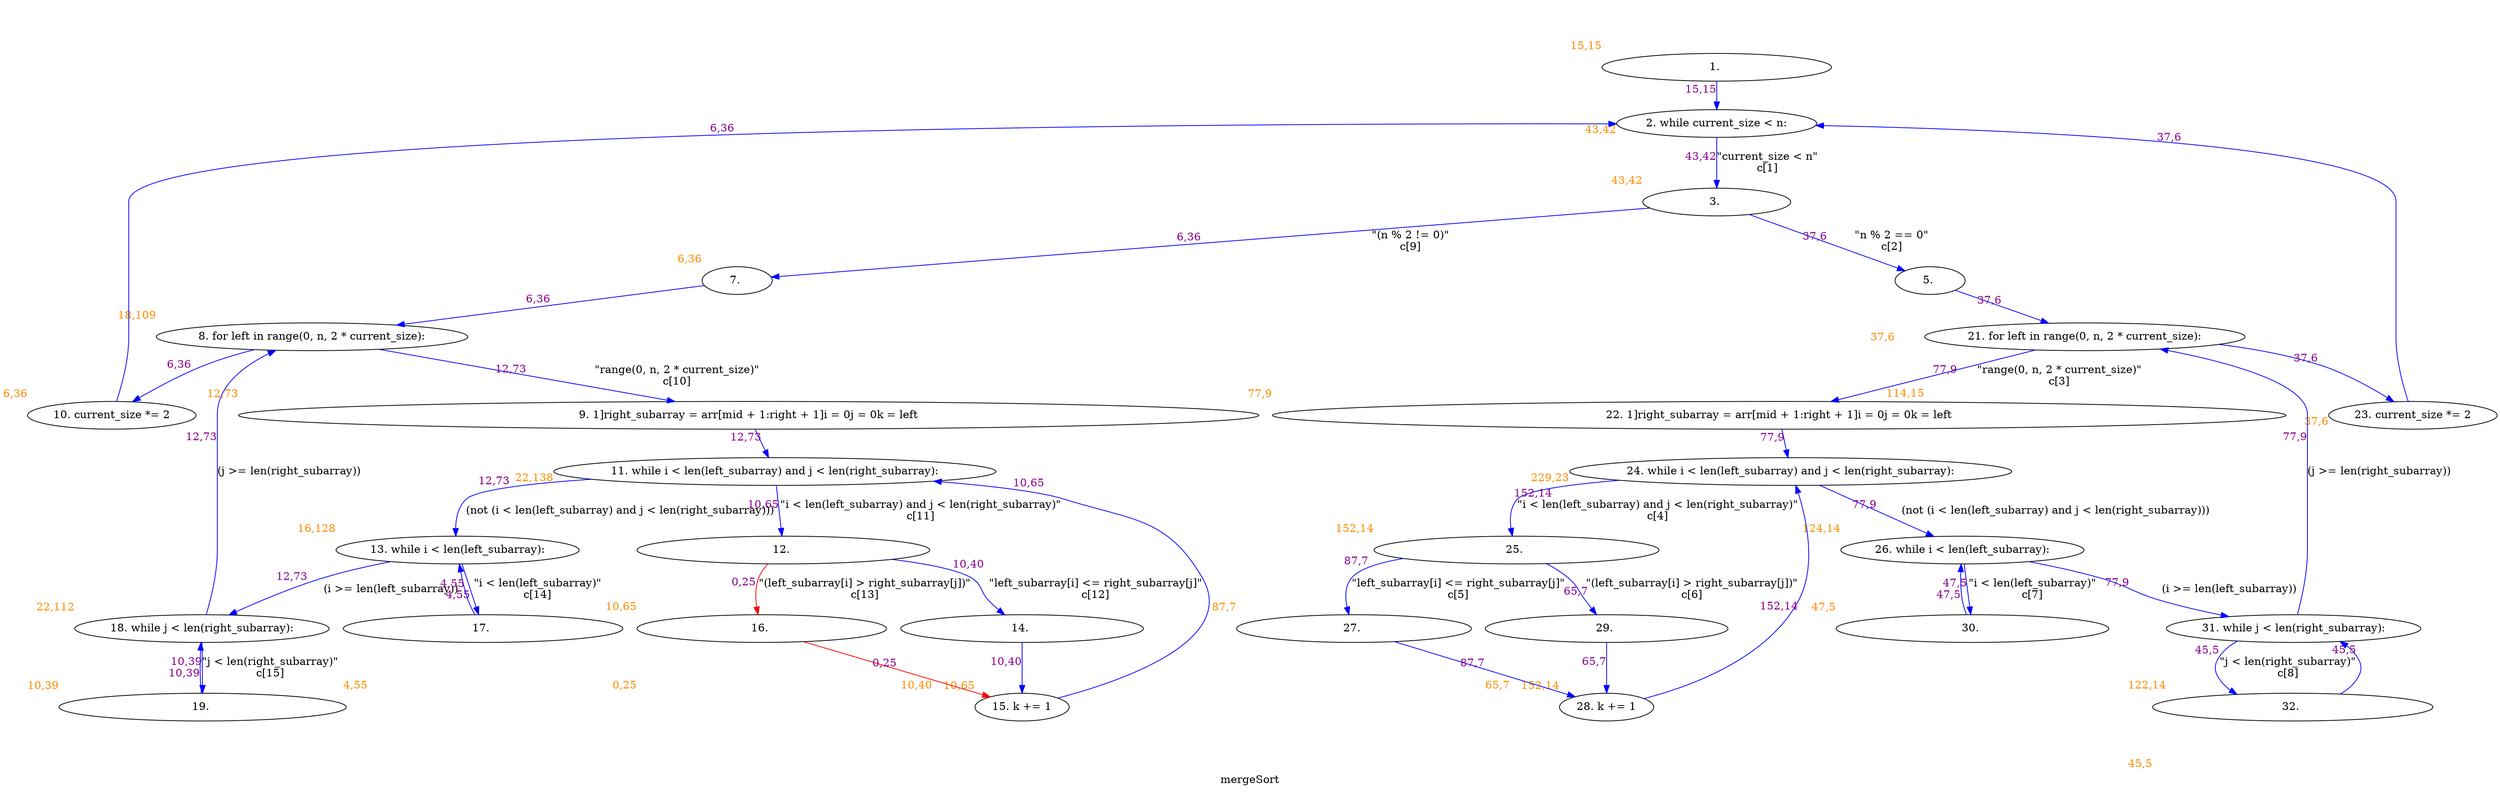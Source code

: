 digraph clustermergeSort {
	graph [bb="0,0,3145.2,955.4",
		label=mergeSort,
		lheight=0.21,
		lp="1572.6,11.5",
		lwidth=0.81,
		overlap=false,
		splines=true,
		xlabel=<<br></br><br></br><br></br><font color='darkorange'>-1,-1</font>>
	];
	node [label="\N",
		xlabel=<<br></br><br></br><br></br><font color='darkorange'>-1,-1</font>>
	];
	1	[height=0.5,
		label="1. ",
		pos="1014.1,872",
		width=4.1389,
		xlabel=<<br></br><br></br><br></br><font color='darkorange'>15,15</font>>,
		xlp="849.59,922.7"];
	2	[height=0.5,
		label="2. while current_size < n:",
		pos="1014.1,799",
		width=2.8164,
		xlabel=<<br></br><br></br><br></br><font color='darkorange'>43,42</font>>,
		xlp="897.2,813.7"];
	1 -> 2	[color=blue,
		pos="e,1014.1,817.03 1014.1,853.81 1014.1,845.79 1014.1,836.05 1014.1,827.07",
		xlabel=<<font color='darkmagenta'>15,15</font>>,
		xlp="998.59,842.7"];
	3	[height=0.5,
		label="3. ",
		pos="1014.1,697",
		width=2.6667,
		xlabel=<<br></br><br></br><br></br><font color='darkorange'>43,42</font>>,
		xlp="902.59,747.7"];
	2 -> 3	[color=blue,
		label="\"current_size < n\"\nc[1]",
		lp="1065.6,748",
		pos="e,1014.1,715.22 1014.1,780.58 1014.1,765.38 1014.1,743.07 1014.1,725.46",
		xlabel=<<font color='darkmagenta'>43,42</font>>,
		xlp="998.59,755.5"];
	5	[height=0.5,
		label="5. ",
		pos="1412.1,595",
		width=1.2639,
		xlabel=<<br></br><br></br><br></br><font color='darkorange'>37,6</font>>,
		xlp="1354.1,544.3"];
	3 -> 5	[color=blue,
		label="\"n % 2 == 0\"\nc[2]",
		lp="1309.1,646",
		pos="e,1374.7,605.4 1069,682.2 1147.5,662.47 1290.5,626.54 1364.7,607.91",
		xlabel=<<font color='darkmagenta'>37,6</font>>,
		xlp="1209.2,651.34"];
	7	[height=0.5,
		label="7. ",
		pos="846.09,595",
		width=1.2639,
		xlabel=<<br></br><br></br><br></br><font color='darkorange'>6,36</font>>,
		xlp="788.09,645.7"];
	3 -> 7	[color=blue,
		label="\"(n % 2 != 0)\"\nc[9]",
		lp="995.09,646",
		pos="e,870.18,610.34 986.73,679.71 957.28,662.18 910.44,634.3 879.01,615.59",
		xlabel=<<font color='darkmagenta'>6,36</font>>,
		xlp="916.13,652.63"];
	21	[height=0.5,
		label="21. for left in range(0, n, 2 * current_size):",
		pos="2554.1,522",
		width=4.5315,
		xlabel=<<br></br><br></br><br></br><font color='darkorange'>114,15</font>>,
		xlp="2372,572.7"];
	5 -> 21	[color=blue,
		pos="e,2415.9,531.59 1456.9,591.22 1613.8,581.46 2143.9,548.5 2405.5,532.24",
		xlabel=<<font color='darkmagenta'>37,6</font>>,
		xlp="1924.1,568.89"];
	8	[height=0.5,
		label="8. for left in range(0, n, 2 * current_size):",
		pos="467.09,522",
		width=4.4232,
		xlabel=<<br></br><br></br><br></br><font color='darkorange'>18,109</font>>,
		xlp="288.86,572.7"];
	7 -> 8	[color=blue,
		pos="e,545.62,537.71 805.89,586.47 746.7,575.38 634.58,554.38 555.57,539.57",
		xlabel=<<font color='darkmagenta'>6,36</font>>,
		xlp="663.4,569.62"];
	22	[height=0.5,
		label="22. 1]right_subarray = arr[mid + 1:right + 1]i = 0j = 0k = left",
		pos="2257.1,420",
		width=18.278,
		xlabel=<<br></br><br></br><br></br><font color='darkorange'>77,9</font>>,
		xlp="1586.6,470.7"];
	21 -> 22	[color=blue,
		label="\"range(0, n, 2 * current_size)\"\nc[3]",
		lp="2533.6,471",
		pos="e,2307.4,437.95 2505.7,504.71 2454.2,487.38 2372.7,459.93 2317.2,441.22",
		xlabel=<<font color='darkmagenta'>77,9</font>>,
		xlp="2393.7,478.71"];
	23	[height=0.5,
		label="23. current_size *= 2",
		pos="3058.1,420",
		width=2.4192,
		xlabel=<<br></br><br></br><br></br><font color='darkorange'>37,6</font>>,
		xlp="2958.5,470.7"];
	21 -> 23	[color=blue,
		pos="e,3038.7,437.6 2705.9,515.37 2800.2,510.42 2911.7,501.5 2957.1,486 2984.3,476.72 3011.4,458.63 3030.7,443.89",
		xlabel=<<font color='darkmagenta'>37,6</font>>,
		xlp="2863.1,509.18"];
	24	[height=0.5,
		label="24. while i < len(left_subarray) and j < len(right_subarray):",
		pos="2316.1,347",
		width=6.1564,
		xlabel=<<br></br><br></br><br></br><font color='darkorange'>229,23</font>>,
		xlp="2075.5,361.7"];
	22 -> 24	[color=blue,
		pos="e,2301.9,365.03 2271.4,401.81 2278.6,393.09 2287.6,382.34 2295.5,372.75",
		xlabel=<<font color='darkmagenta'>77,9</font>>,
		xlp="2274.2,390.89"];
	23 -> 2	[color=blue,
		pos="e,1115.7,798.36 3053.4,438.19 3048.3,458 3041.1,491.59 3041.1,521 3041.1,698 3041.1,698 3041.1,698 3041.1,794.69 1550.5,799.09 1125.8,\
798.38",
		xlabel=<<font color='darkmagenta'>37,6</font>>,
		xlp="2230.2,792.21"];
	25	[height=0.5,
		label="25. ",
		pos="2031.1,245",
		width=5.1389,
		xlabel=<<br></br><br></br><br></br><font color='darkorange'>152,14</font>>,
		xlp="1827.1,295.7"];
	24 -> 25	[color=blue,
		label="\"i < len(left_subarray) and j < len(right_subarray)\"\nc[4]",
		lp="2172.1,296",
		pos="e,2025.8,263.15 2153.2,334.75 2094.9,329.06 2041.2,321.16 2032.1,311 2023,300.93 2022.3,286.03 2024,273.03",
		xlabel=<<font color='darkmagenta'>152,14</font>>,
		xlp="2055.2,317.05"];
	26	[height=0.5,
		label="26. while i < len(left_subarray):",
		pos="2599.1,245",
		width=3.4122,
		xlabel=<<br></br><br></br><br></br><font color='darkorange'>124,14</font>>,
		xlp="2457.3,259.7"];
	24 -> 26	[color=blue,
		label="(not (i < len(left_subarray) and j < len(right_subarray)))",
		lp="2653.1,296",
		pos="e,2554.3,261.84 2363.1,329.37 2413.2,311.7 2492.1,283.79 2544.8,265.2",
		xlabel=<<font color='darkmagenta'>77,9</font>>,
		xlp="2446.2,303.11"];
	27	[height=0.5,
		label="27. ",
		pos="1812.1,143",
		width=4.2361,
		xlabel=<<br></br><br></br><br></br><font color='darkorange'>87,7</font>>,
		xlp="1647.1,193.7"];
	25 -> 27	[color=blue,
		label="\"left_subarray[i] <= right_subarray[j]\"\nc[5]",
		lp="1955.1,194",
		pos="e,1817,161.18 1919.8,230.58 1888.9,225.16 1860.5,218.01 1848.1,209 1835.1,199.62 1826.3,184.09 1820.6,170.56",
		xlabel=<<font color='darkmagenta'>87,7</font>>,
		xlp="1847.2,222.72"];
	29	[height=0.5,
		label="29. ",
		pos="2140.1,143",
		width=4.375,
		xlabel=<<br></br><br></br><br></br><font color='darkorange'>65,7</font>>,
		xlp="2310.1,92.3"];
	25 -> 29	[color=blue,
		label="\"(left_subarray[i] > right_subarray[j])\"\nc[6]",
		lp="2205.1,194",
		pos="e,2118.9,161.14 2048.1,226.8 2061.4,213.48 2080.6,194.71 2098.1,179 2102.2,175.27 2106.7,171.41 2111.1,167.67",
		xlabel=<<font color='darkmagenta'>65,7</font>>,
		xlp="2082.7,185.69"];
	30	[height=0.5,
		label="30. ",
		pos="2610.1,143",
		width=4.9167,
		xlabel=<<br></br><br></br><br></br><font color='darkorange'>47,5</font>>,
		xlp="2420.6,193.7"];
	26 -> 30	[color=blue,
		label="\"i < len(left_subarray)\"\nc[7]",
		lp="2670.6,194",
		pos="e,2608.2,161.22 2601,226.58 2602.7,211.38 2605.1,189.07 2607.1,171.46",
		xlabel=<<font color='darkmagenta'>47,5</font>>,
		xlp="2592.1,201.5"];
	31	[height=0.5,
		label="31. while j < len(right_subarray):",
		pos="2933.1,143",
		width=3.5566,
		xlabel=<<br></br><br></br><br></br><font color='darkorange'>122,14</font>>,
		xlp="2786.1,92.3"];
	26 -> 31	[color=blue,
		label="(i >= len(left_subarray))",
		lp="2862.1,194",
		pos="e,2863.6,158.13 2668.9,230.14 2691.6,224.67 2716.8,217.62 2739.1,209 2765.4,198.83 2768.8,189.21 2795.1,179 2813.7,171.77 2834.3,\
165.62 2853.8,160.58",
		xlabel=<<font color='darkmagenta'>77,9</font>>,
		xlp="2753.9,201.98"];
	28	[height=0.5,
		label="28. k += 1",
		pos="2140.1,41",
		width=1.354,
		xlabel=<<br></br><br></br><br></br><font color='darkorange'>152,14</font>>,
		xlp="2072.3,91.7"];
	27 -> 28	[color=blue,
		pos="e,2103.7,53.1 1864.4,126.04 1927.8,106.72 2033.6,74.467 2094,56.044",
		xlabel=<<font color='darkmagenta'>87,7</font>>,
		xlp="1971.3,97.157"];
	29 -> 28	[color=blue,
		pos="e,2140.1,59.219 2140.1,124.58 2140.1,109.38 2140.1,87.067 2140.1,69.464",
		xlabel=<<font color='darkmagenta'>65,7</font>>,
		xlp="2127.6,99.501"];
	28 -> 24	[color=blue,
		pos="e,2321,328.89 2181.7,50.529 2221,60.942 2278.1,82.674 2307.1,125 2347.6,184.08 2333.8,274.41 2323.4,319.07",
		xlabel=<<font color='darkmagenta'>152,14</font>>,
		xlp="2345.9,176.57"];
	30 -> 26	[color=blue,
		pos="e,2597.2,226.77 2603,161.15 2601,166.74 2599.1,173.04 2598.1,179 2596,191.27 2595.9,205.03 2596.5,216.72",
		xlabel=<<font color='darkmagenta'>47,5</font>>,
		xlp="2584,186.35"];
	31 -> 21	[color=blue,
		label="(j >= len(right_subarray))",
		lp="3014.1,347",
		pos="e,2688.5,511.77 2935.9,161.29 2938.8,181.18 2943.1,214.86 2943.1,244 2943.1,421 2943.1,421 2943.1,421 2943.1,473.37 2809.2,498.71 \
2698.5,510.71",
		xlabel=<<font color='darkmagenta'>77,9</font>>,
		xlp="2930.6,406.38"];
	32	[height=0.5,
		label="32. ",
		pos="2933.1,41",
		width=5.0556,
		xlabel=<<br></br><br></br><br></br><font color='darkorange'>45,5</font>>,
		xlp="2738.6,91.7"];
	31 -> 32	[color=blue,
		label="\"j < len(right_subarray)\"\nc[8]",
		lp="2926.1,92",
		pos="e,2878.5,58.221 2879.6,126.43 2871.1,121.57 2863.3,115.24 2858.1,107 2850.9,95.754 2850.9,88.246 2858.1,77 2861.3,71.953 2865.5,\
67.622 2870.2,63.908",
		xlabel=<<font color='darkmagenta'>45,5</font>>,
		xlp="2844.6,112.94"];
	32 -> 31	[color=blue,
		pos="e,2974.9,125.94 2975.8,58.664 2983.1,63.466 2989.7,69.498 2994.1,77 3000.8,88.538 3000.8,95.462 2994.1,107 2991.3,111.89 2987.5,\
116.15 2983.1,119.86",
		xlabel=<<font color='darkmagenta'>45,5</font>>,
		xlp="2981.6,114.56"];
	9	[height=0.5,
		label="9. 1]right_subarray = arr[mid + 1:right + 1]i = 0j = 0k = left",
		pos="918.09,420",
		width=18.403,
		xlabel=<<br></br><br></br><br></br><font color='darkorange'>12,73</font>>,
		xlp="240.09,470.7"];
	8 -> 9	[color=blue,
		label="\"range(0, n, 2 * current_size)\"\nc[10]",
		lp="843.59,471",
		pos="e,841.95,437.88 536.08,505.7 615.48,488.1 745.95,459.17 831.95,440.1",
		xlabel=<<font color='darkmagenta'>12,73</font>>,
		xlp="673.54,479.29"];
	10	[height=0.5,
		label="10. current_size *= 2",
		pos="112.09,420",
		width=2.4192,
		xlabel=<<br></br><br></br><br></br><font color='darkorange'>6,36</font>>,
		xlp="12.5,470.7"];
	8 -> 10	[color=blue,
		pos="e,131.95,437.55 328.98,512.99 290.62,507.83 249.52,499.48 213.09,486 186.35,476.1 159.35,458.23 140.01,443.73",
		xlabel=<<font color='darkmagenta'>6,36</font>>,
		xlp="200.58,493.5"];
	11	[height=0.5,
		label="11. while i < len(left_subarray) and j < len(right_subarray):",
		pos="918.09,347",
		width=6.1564,
		xlabel=<<br></br><br></br><br></br><font color='darkorange'>22,138</font>>,
		xlp="677.46,361.7"];
	9 -> 11	[color=blue,
		pos="e,918.09,365.03 918.09,401.81 918.09,393.79 918.09,384.05 918.09,375.07",
		xlabel=<<font color='darkmagenta'>12,73</font>>,
		xlp="902.59,390.7"];
	10 -> 2	[color=blue,
		pos="e,913,796.96 116.83,438.19 121.86,458 129.09,491.59 129.09,521 129.09,698 129.09,698 129.09,698 129.09,775.03 665.28,792.73 902.95,\
796.79",
		xlabel=<<font color='darkmagenta'>6,36</font>>,
		xlp="414.39,782.26"];
	12	[height=0.5,
		label="12. ",
		pos="918.09,245",
		width=5.2778,
		xlabel=<<br></br><br></br><br></br><font color='darkorange'>10,65</font>>,
		xlp="712.59,194.3"];
	11 -> 12	[color=blue,
		label="\"i < len(left_subarray) and j < len(right_subarray)\"\nc[11]",
		lp="1058.1,296",
		pos="e,918.09,263.22 918.09,328.58 918.09,313.38 918.09,291.07 918.09,273.46",
		xlabel=<<font color='darkmagenta'>10,65</font>>,
		xlp="902.59,303.5"];
	13	[height=0.5,
		label="13. while i < len(left_subarray):",
		pos="546.09,245",
		width=3.4122,
		xlabel=<<br></br><br></br><br></br><font color='darkorange'>16,128</font>>,
		xlp="404.25,295.7"];
	11 -> 13	[color=blue,
		label="(not (i < len(left_subarray) and j < len(right_subarray)))",
		lp="760.09,296",
		pos="e,556.62,263.05 737.98,336.48 682.81,331.26 630.29,323.25 606.09,311 588.39,302.04 573.28,285.57 562.64,271.45",
		xlabel=<<font color='darkmagenta'>12,73</font>>,
		xlp="626.46,330.13"];
	14	[height=0.5,
		label="14. ",
		pos="1255.1,143",
		width=4.375,
		xlabel=<<br></br><br></br><br></br><font color='darkorange'>10,40</font>>,
		xlp="1113.1,92.3"];
	12 -> 14	[color=blue,
		label="\"left_subarray[i] <= right_subarray[j]\"\nc[12]",
		lp="1305.1,194",
		pos="e,1230,160.84 1042.1,231.36 1073,226.21 1105.7,219.02 1135.1,209 1165.9,198.5 1198.2,180.54 1221.6,166.16",
		xlabel=<<font color='darkmagenta'>10,40</font>>,
		xlp="1155.7,214.71"];
	16	[height=0.5,
		label="16. ",
		pos="917.09,143",
		width=4.5,
		xlabel=<<br></br><br></br><br></br><font color='darkorange'>0,25</font>>,
		xlp="742.59,193.7"];
	12 -> 16	[color=red,
		label="\"(left_subarray[i] > right_subarray[j])\"\nc[13]",
		lp="1024.1,194",
		pos="e,917.26,161.22 917.92,226.58 917.77,211.38 917.54,189.07 917.37,171.46",
		xlabel=<<font color='darkmagenta'>0,25</font>>,
		xlp="905.09,201.5"];
	17	[height=0.5,
		label="17. ",
		pos="555.09,143",
		width=5.0417,
		xlabel=<<br></br><br></br><br></br><font color='darkorange'>4,55</font>>,
		xlp="386.09,193.7"];
	13 -> 17	[color=blue,
		label="\"i < len(left_subarray)\"\nc[14]",
		lp="615.59,194",
		pos="e,553.54,161.22 547.66,226.58 549.03,211.38 551.04,189.07 552.62,171.46",
		xlabel=<<font color='darkmagenta'>4,55</font>>,
		xlp="538.09,201.5"];
	18	[height=0.5,
		label="18. while j < len(right_subarray):",
		pos="227.09,143",
		width=3.5566,
		xlabel=<<br></br><br></br><br></br><font color='darkorange'>22,112</font>>,
		xlp="80.054,193.7"];
	13 -> 18	[color=blue,
		label="(i >= len(left_subarray))",
		lp="472.09,194",
		pos="e,267.32,160.09 481.82,229.58 457.61,223.75 429.94,216.6 405.09,209 361.24,195.59 312.37,177.51 276.94,163.83",
		xlabel=<<font color='darkmagenta'>12,73</font>>,
		xlp="357.64,206.24"];
	15	[height=0.5,
		label="15. k += 1",
		pos="1255.1,41",
		width=1.354,
		xlabel=<<br></br><br></br><br></br><font color='darkorange'>10,65</font>>,
		xlp="1190.8,91.7"];
	14 -> 15	[color=blue,
		pos="e,1255.1,59.219 1255.1,124.58 1255.1,109.38 1255.1,87.067 1255.1,69.464",
		xlabel=<<font color='darkmagenta'>10,40</font>>,
		xlp="1239.6,99.501"];
	16 -> 15	[color=red,
		pos="e,1218.1,52.93 971.4,125.93 1037,106.53 1146.2,74.219 1208.2,55.862",
		xlabel=<<font color='darkmagenta'>0,25</font>>,
		xlp="1082.2,96.956"];
	15 -> 11	[color=blue,
		pos="e,1082.1,334.89 1297.5,49.966 1337.5,59.957 1395.1,81.38 1422.1,125 1441.8,156.81 1438,178.65 1416.1,209 1354.4,294.43 1303.2,281.51 \
1202.1,311 1167.2,321.17 1129.1,328.38 1092.4,333.5",
		xlabel=<<font color='darkmagenta'>10,65</font>>,
		xlp="1186.6,318.5"];
	17 -> 13	[color=blue,
		pos="e,544.39,226.8 549.14,161.24 547.48,166.84 545.92,173.12 545.09,179 543.37,191.32 543.31,205.09 543.81,216.77",
		xlabel=<<font color='darkmagenta'>4,55</font>>,
		xlp="537.52,186.39"];
	18 -> 8	[color=blue,
		label="(j >= len(right_subarray))",
		lp="298.09,347",
		pos="e,334.81,511.96 227.09,161.34 227.09,181.29 227.09,215.01 227.09,244 227.09,421 227.09,421 227.09,421 227.09,471.57 273.05,497.03 \
324.75,509.67",
		xlabel=<<font color='darkmagenta'>12,73</font>>,
		xlp="211.59,391.38"];
	19	[height=0.5,
		label="19. ",
		pos="228.09,41",
		width=5.1806,
		xlabel=<<br></br><br></br><br></br><font color='darkorange'>10,39</font>>,
		xlp="26.092,91.7"];
	18 -> 19	[color=blue,
		label="\"j < len(right_subarray)\"\nc[15]",
		lp="295.09,92",
		pos="e,227.92,59.219 227.27,124.58 227.42,109.38 227.64,87.067 227.82,69.464",
		xlabel=<<font color='darkmagenta'>10,39</font>>,
		xlp="212.09,99.501"];
	19 -> 18	[color=blue,
		pos="e,225.88,124.89 226.33,59.071 225.83,64.766 225.34,71.151 225.09,77 224.56,89.436 224.86,103.22 225.37,114.88",
		xlabel=<<font color='darkmagenta'>10,39</font>>,
		xlp="209.31,84.482"];
}
